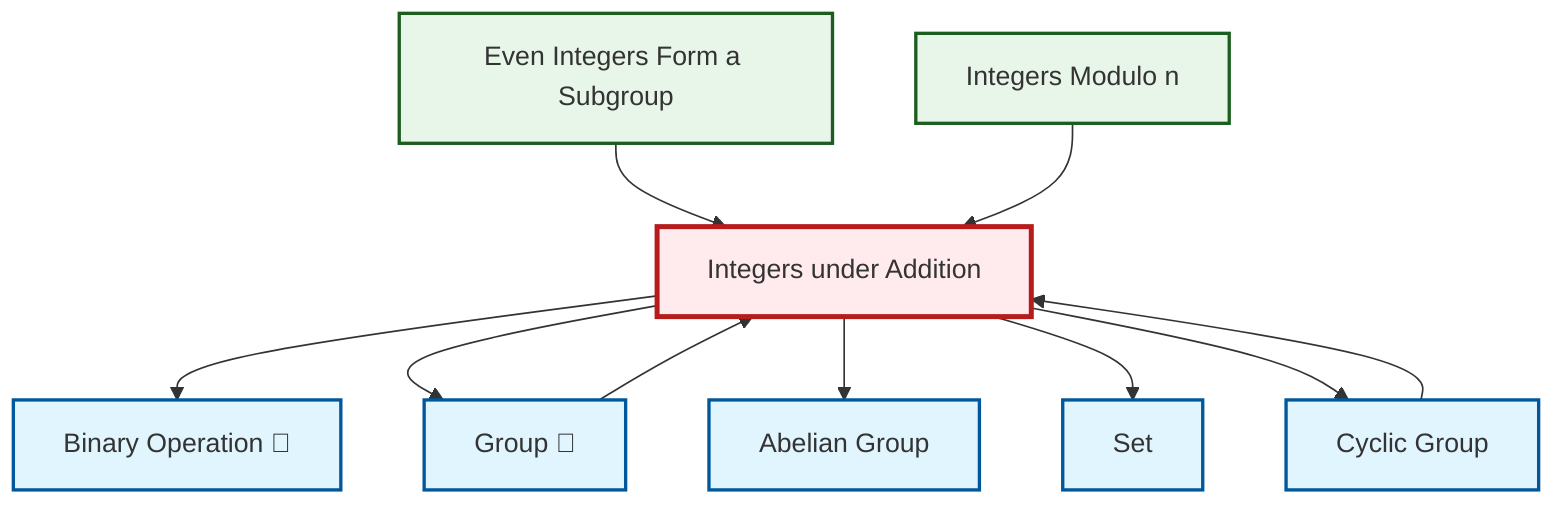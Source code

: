 graph TD
    classDef definition fill:#e1f5fe,stroke:#01579b,stroke-width:2px
    classDef theorem fill:#f3e5f5,stroke:#4a148c,stroke-width:2px
    classDef axiom fill:#fff3e0,stroke:#e65100,stroke-width:2px
    classDef example fill:#e8f5e9,stroke:#1b5e20,stroke-width:2px
    classDef current fill:#ffebee,stroke:#b71c1c,stroke-width:3px
    ex-integers-addition["Integers under Addition"]:::example
    ex-quotient-integers-mod-n["Integers Modulo n"]:::example
    def-group["Group 📝"]:::definition
    def-abelian-group["Abelian Group"]:::definition
    ex-even-integers-subgroup["Even Integers Form a Subgroup"]:::example
    def-cyclic-group["Cyclic Group"]:::definition
    def-set["Set"]:::definition
    def-binary-operation["Binary Operation 📝"]:::definition
    ex-integers-addition --> def-binary-operation
    ex-even-integers-subgroup --> ex-integers-addition
    ex-integers-addition --> def-group
    ex-integers-addition --> def-abelian-group
    def-group --> ex-integers-addition
    ex-integers-addition --> def-set
    ex-quotient-integers-mod-n --> ex-integers-addition
    ex-integers-addition --> def-cyclic-group
    def-cyclic-group --> ex-integers-addition
    class ex-integers-addition current